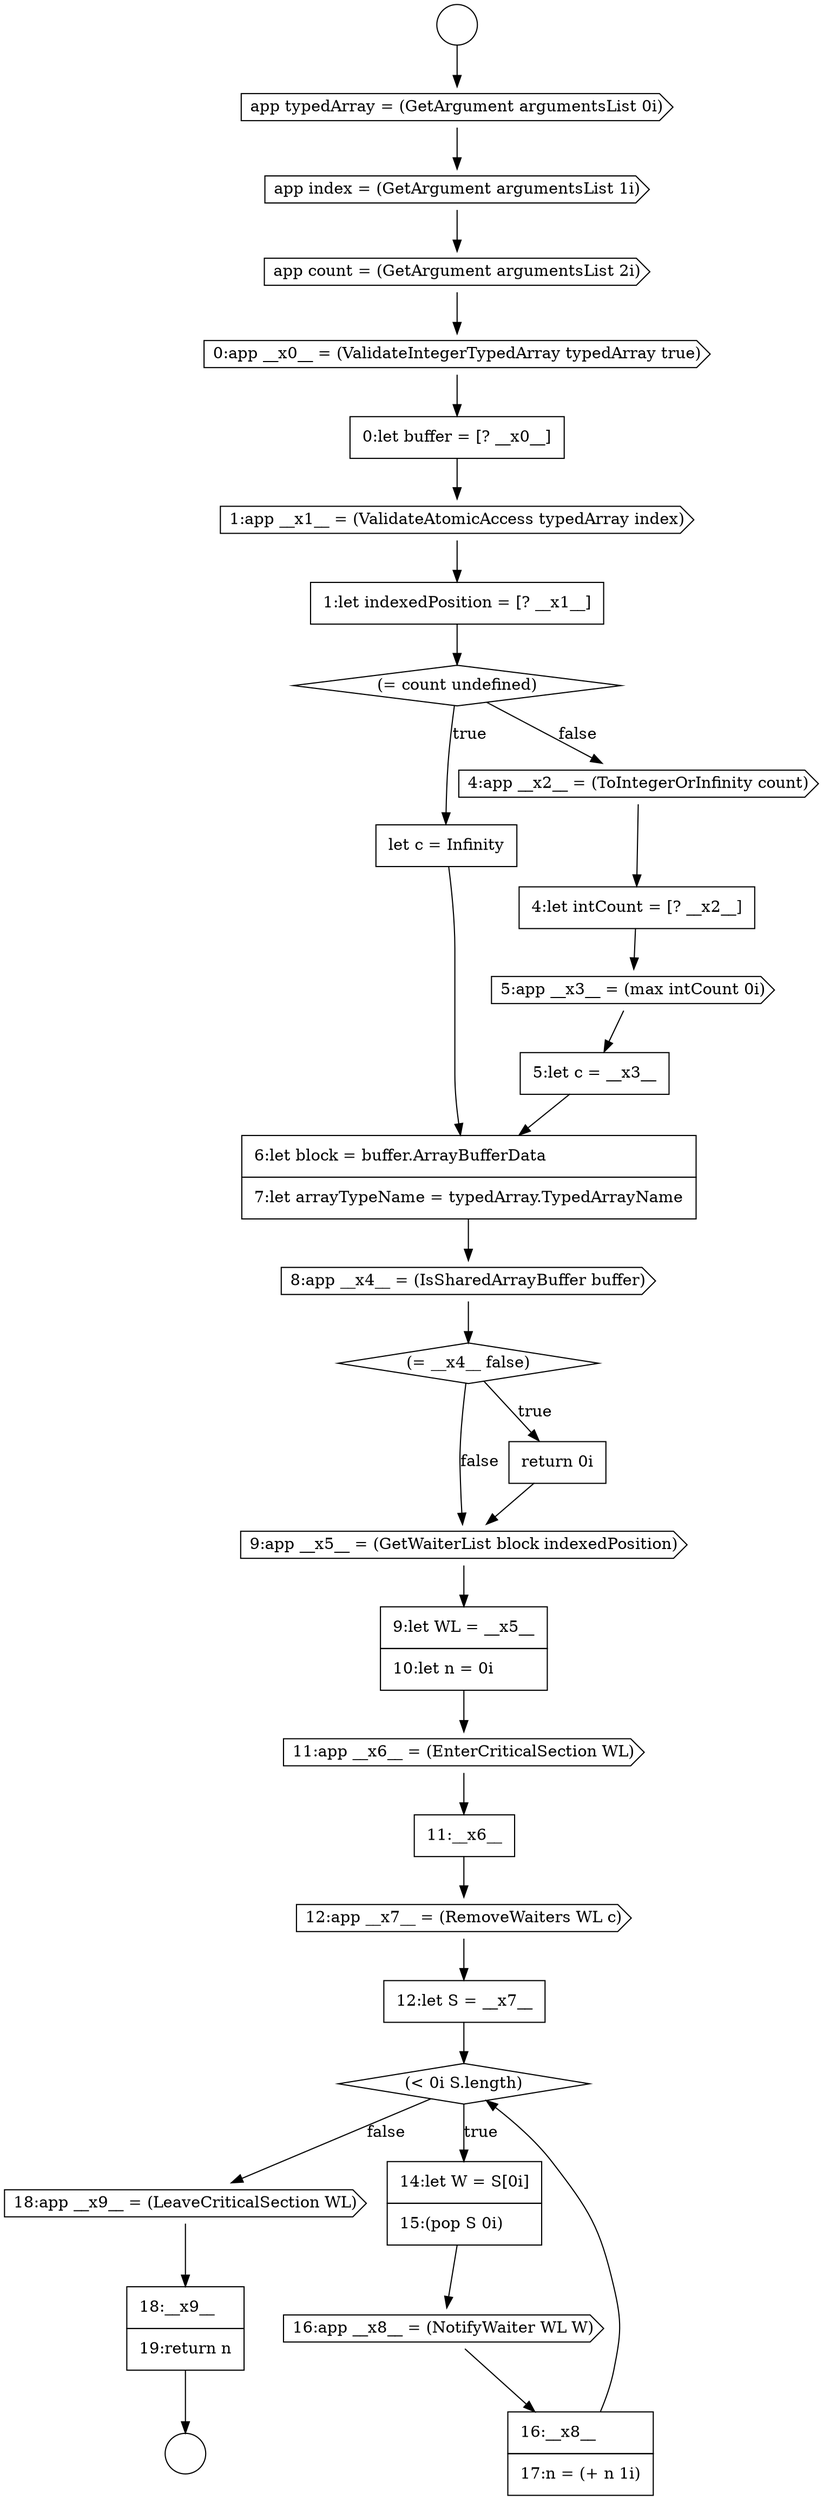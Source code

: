 digraph {
  node18442 [shape=none, margin=0, label=<<font color="black">
    <table border="0" cellborder="1" cellspacing="0" cellpadding="10">
      <tr><td align="left">0:let buffer = [? __x0__]</td></tr>
    </table>
  </font>> color="black" fillcolor="white" style=filled]
  node18459 [shape=cds, label=<<font color="black">12:app __x7__ = (RemoveWaiters WL c)</font>> color="black" fillcolor="white" style=filled]
  node18438 [shape=cds, label=<<font color="black">app typedArray = (GetArgument argumentsList 0i)</font>> color="black" fillcolor="white" style=filled]
  node18463 [shape=cds, label=<<font color="black">16:app __x8__ = (NotifyWaiter WL W)</font>> color="black" fillcolor="white" style=filled]
  node18451 [shape=none, margin=0, label=<<font color="black">
    <table border="0" cellborder="1" cellspacing="0" cellpadding="10">
      <tr><td align="left">6:let block = buffer.ArrayBufferData</td></tr>
      <tr><td align="left">7:let arrayTypeName = typedArray.TypedArrayName</td></tr>
    </table>
  </font>> color="black" fillcolor="white" style=filled]
  node18446 [shape=none, margin=0, label=<<font color="black">
    <table border="0" cellborder="1" cellspacing="0" cellpadding="10">
      <tr><td align="left">let c = Infinity</td></tr>
    </table>
  </font>> color="black" fillcolor="white" style=filled]
  node18441 [shape=cds, label=<<font color="black">0:app __x0__ = (ValidateIntegerTypedArray typedArray true)</font>> color="black" fillcolor="white" style=filled]
  node18452 [shape=cds, label=<<font color="black">8:app __x4__ = (IsSharedArrayBuffer buffer)</font>> color="black" fillcolor="white" style=filled]
  node18455 [shape=cds, label=<<font color="black">9:app __x5__ = (GetWaiterList block indexedPosition)</font>> color="black" fillcolor="white" style=filled]
  node18461 [shape=diamond, label=<<font color="black">(&lt; 0i S.length)</font>> color="black" fillcolor="white" style=filled]
  node18444 [shape=none, margin=0, label=<<font color="black">
    <table border="0" cellborder="1" cellspacing="0" cellpadding="10">
      <tr><td align="left">1:let indexedPosition = [? __x1__]</td></tr>
    </table>
  </font>> color="black" fillcolor="white" style=filled]
  node18457 [shape=cds, label=<<font color="black">11:app __x6__ = (EnterCriticalSection WL)</font>> color="black" fillcolor="white" style=filled]
  node18448 [shape=none, margin=0, label=<<font color="black">
    <table border="0" cellborder="1" cellspacing="0" cellpadding="10">
      <tr><td align="left">4:let intCount = [? __x2__]</td></tr>
    </table>
  </font>> color="black" fillcolor="white" style=filled]
  node18466 [shape=none, margin=0, label=<<font color="black">
    <table border="0" cellborder="1" cellspacing="0" cellpadding="10">
      <tr><td align="left">18:__x9__</td></tr>
      <tr><td align="left">19:return n</td></tr>
    </table>
  </font>> color="black" fillcolor="white" style=filled]
  node18449 [shape=cds, label=<<font color="black">5:app __x3__ = (max intCount 0i)</font>> color="black" fillcolor="white" style=filled]
  node18454 [shape=none, margin=0, label=<<font color="black">
    <table border="0" cellborder="1" cellspacing="0" cellpadding="10">
      <tr><td align="left">return 0i</td></tr>
    </table>
  </font>> color="black" fillcolor="white" style=filled]
  node18440 [shape=cds, label=<<font color="black">app count = (GetArgument argumentsList 2i)</font>> color="black" fillcolor="white" style=filled]
  node18437 [shape=circle label=" " color="black" fillcolor="white" style=filled]
  node18436 [shape=circle label=" " color="black" fillcolor="white" style=filled]
  node18445 [shape=diamond, label=<<font color="black">(= count undefined)</font>> color="black" fillcolor="white" style=filled]
  node18458 [shape=none, margin=0, label=<<font color="black">
    <table border="0" cellborder="1" cellspacing="0" cellpadding="10">
      <tr><td align="left">11:__x6__</td></tr>
    </table>
  </font>> color="black" fillcolor="white" style=filled]
  node18465 [shape=cds, label=<<font color="black">18:app __x9__ = (LeaveCriticalSection WL)</font>> color="black" fillcolor="white" style=filled]
  node18462 [shape=none, margin=0, label=<<font color="black">
    <table border="0" cellborder="1" cellspacing="0" cellpadding="10">
      <tr><td align="left">14:let W = S[0i]</td></tr>
      <tr><td align="left">15:(pop S 0i)</td></tr>
    </table>
  </font>> color="black" fillcolor="white" style=filled]
  node18439 [shape=cds, label=<<font color="black">app index = (GetArgument argumentsList 1i)</font>> color="black" fillcolor="white" style=filled]
  node18456 [shape=none, margin=0, label=<<font color="black">
    <table border="0" cellborder="1" cellspacing="0" cellpadding="10">
      <tr><td align="left">9:let WL = __x5__</td></tr>
      <tr><td align="left">10:let n = 0i</td></tr>
    </table>
  </font>> color="black" fillcolor="white" style=filled]
  node18443 [shape=cds, label=<<font color="black">1:app __x1__ = (ValidateAtomicAccess typedArray index)</font>> color="black" fillcolor="white" style=filled]
  node18460 [shape=none, margin=0, label=<<font color="black">
    <table border="0" cellborder="1" cellspacing="0" cellpadding="10">
      <tr><td align="left">12:let S = __x7__</td></tr>
    </table>
  </font>> color="black" fillcolor="white" style=filled]
  node18447 [shape=cds, label=<<font color="black">4:app __x2__ = (ToIntegerOrInfinity count)</font>> color="black" fillcolor="white" style=filled]
  node18464 [shape=none, margin=0, label=<<font color="black">
    <table border="0" cellborder="1" cellspacing="0" cellpadding="10">
      <tr><td align="left">16:__x8__</td></tr>
      <tr><td align="left">17:n = (+ n 1i)</td></tr>
    </table>
  </font>> color="black" fillcolor="white" style=filled]
  node18453 [shape=diamond, label=<<font color="black">(= __x4__ false)</font>> color="black" fillcolor="white" style=filled]
  node18450 [shape=none, margin=0, label=<<font color="black">
    <table border="0" cellborder="1" cellspacing="0" cellpadding="10">
      <tr><td align="left">5:let c = __x3__</td></tr>
    </table>
  </font>> color="black" fillcolor="white" style=filled]
  node18459 -> node18460 [ color="black"]
  node18450 -> node18451 [ color="black"]
  node18463 -> node18464 [ color="black"]
  node18460 -> node18461 [ color="black"]
  node18449 -> node18450 [ color="black"]
  node18464 -> node18461 [ color="black"]
  node18454 -> node18455 [ color="black"]
  node18465 -> node18466 [ color="black"]
  node18451 -> node18452 [ color="black"]
  node18457 -> node18458 [ color="black"]
  node18441 -> node18442 [ color="black"]
  node18455 -> node18456 [ color="black"]
  node18466 -> node18437 [ color="black"]
  node18448 -> node18449 [ color="black"]
  node18447 -> node18448 [ color="black"]
  node18442 -> node18443 [ color="black"]
  node18440 -> node18441 [ color="black"]
  node18445 -> node18446 [label=<<font color="black">true</font>> color="black"]
  node18445 -> node18447 [label=<<font color="black">false</font>> color="black"]
  node18438 -> node18439 [ color="black"]
  node18436 -> node18438 [ color="black"]
  node18444 -> node18445 [ color="black"]
  node18439 -> node18440 [ color="black"]
  node18453 -> node18454 [label=<<font color="black">true</font>> color="black"]
  node18453 -> node18455 [label=<<font color="black">false</font>> color="black"]
  node18456 -> node18457 [ color="black"]
  node18443 -> node18444 [ color="black"]
  node18462 -> node18463 [ color="black"]
  node18452 -> node18453 [ color="black"]
  node18458 -> node18459 [ color="black"]
  node18446 -> node18451 [ color="black"]
  node18461 -> node18462 [label=<<font color="black">true</font>> color="black"]
  node18461 -> node18465 [label=<<font color="black">false</font>> color="black"]
}
